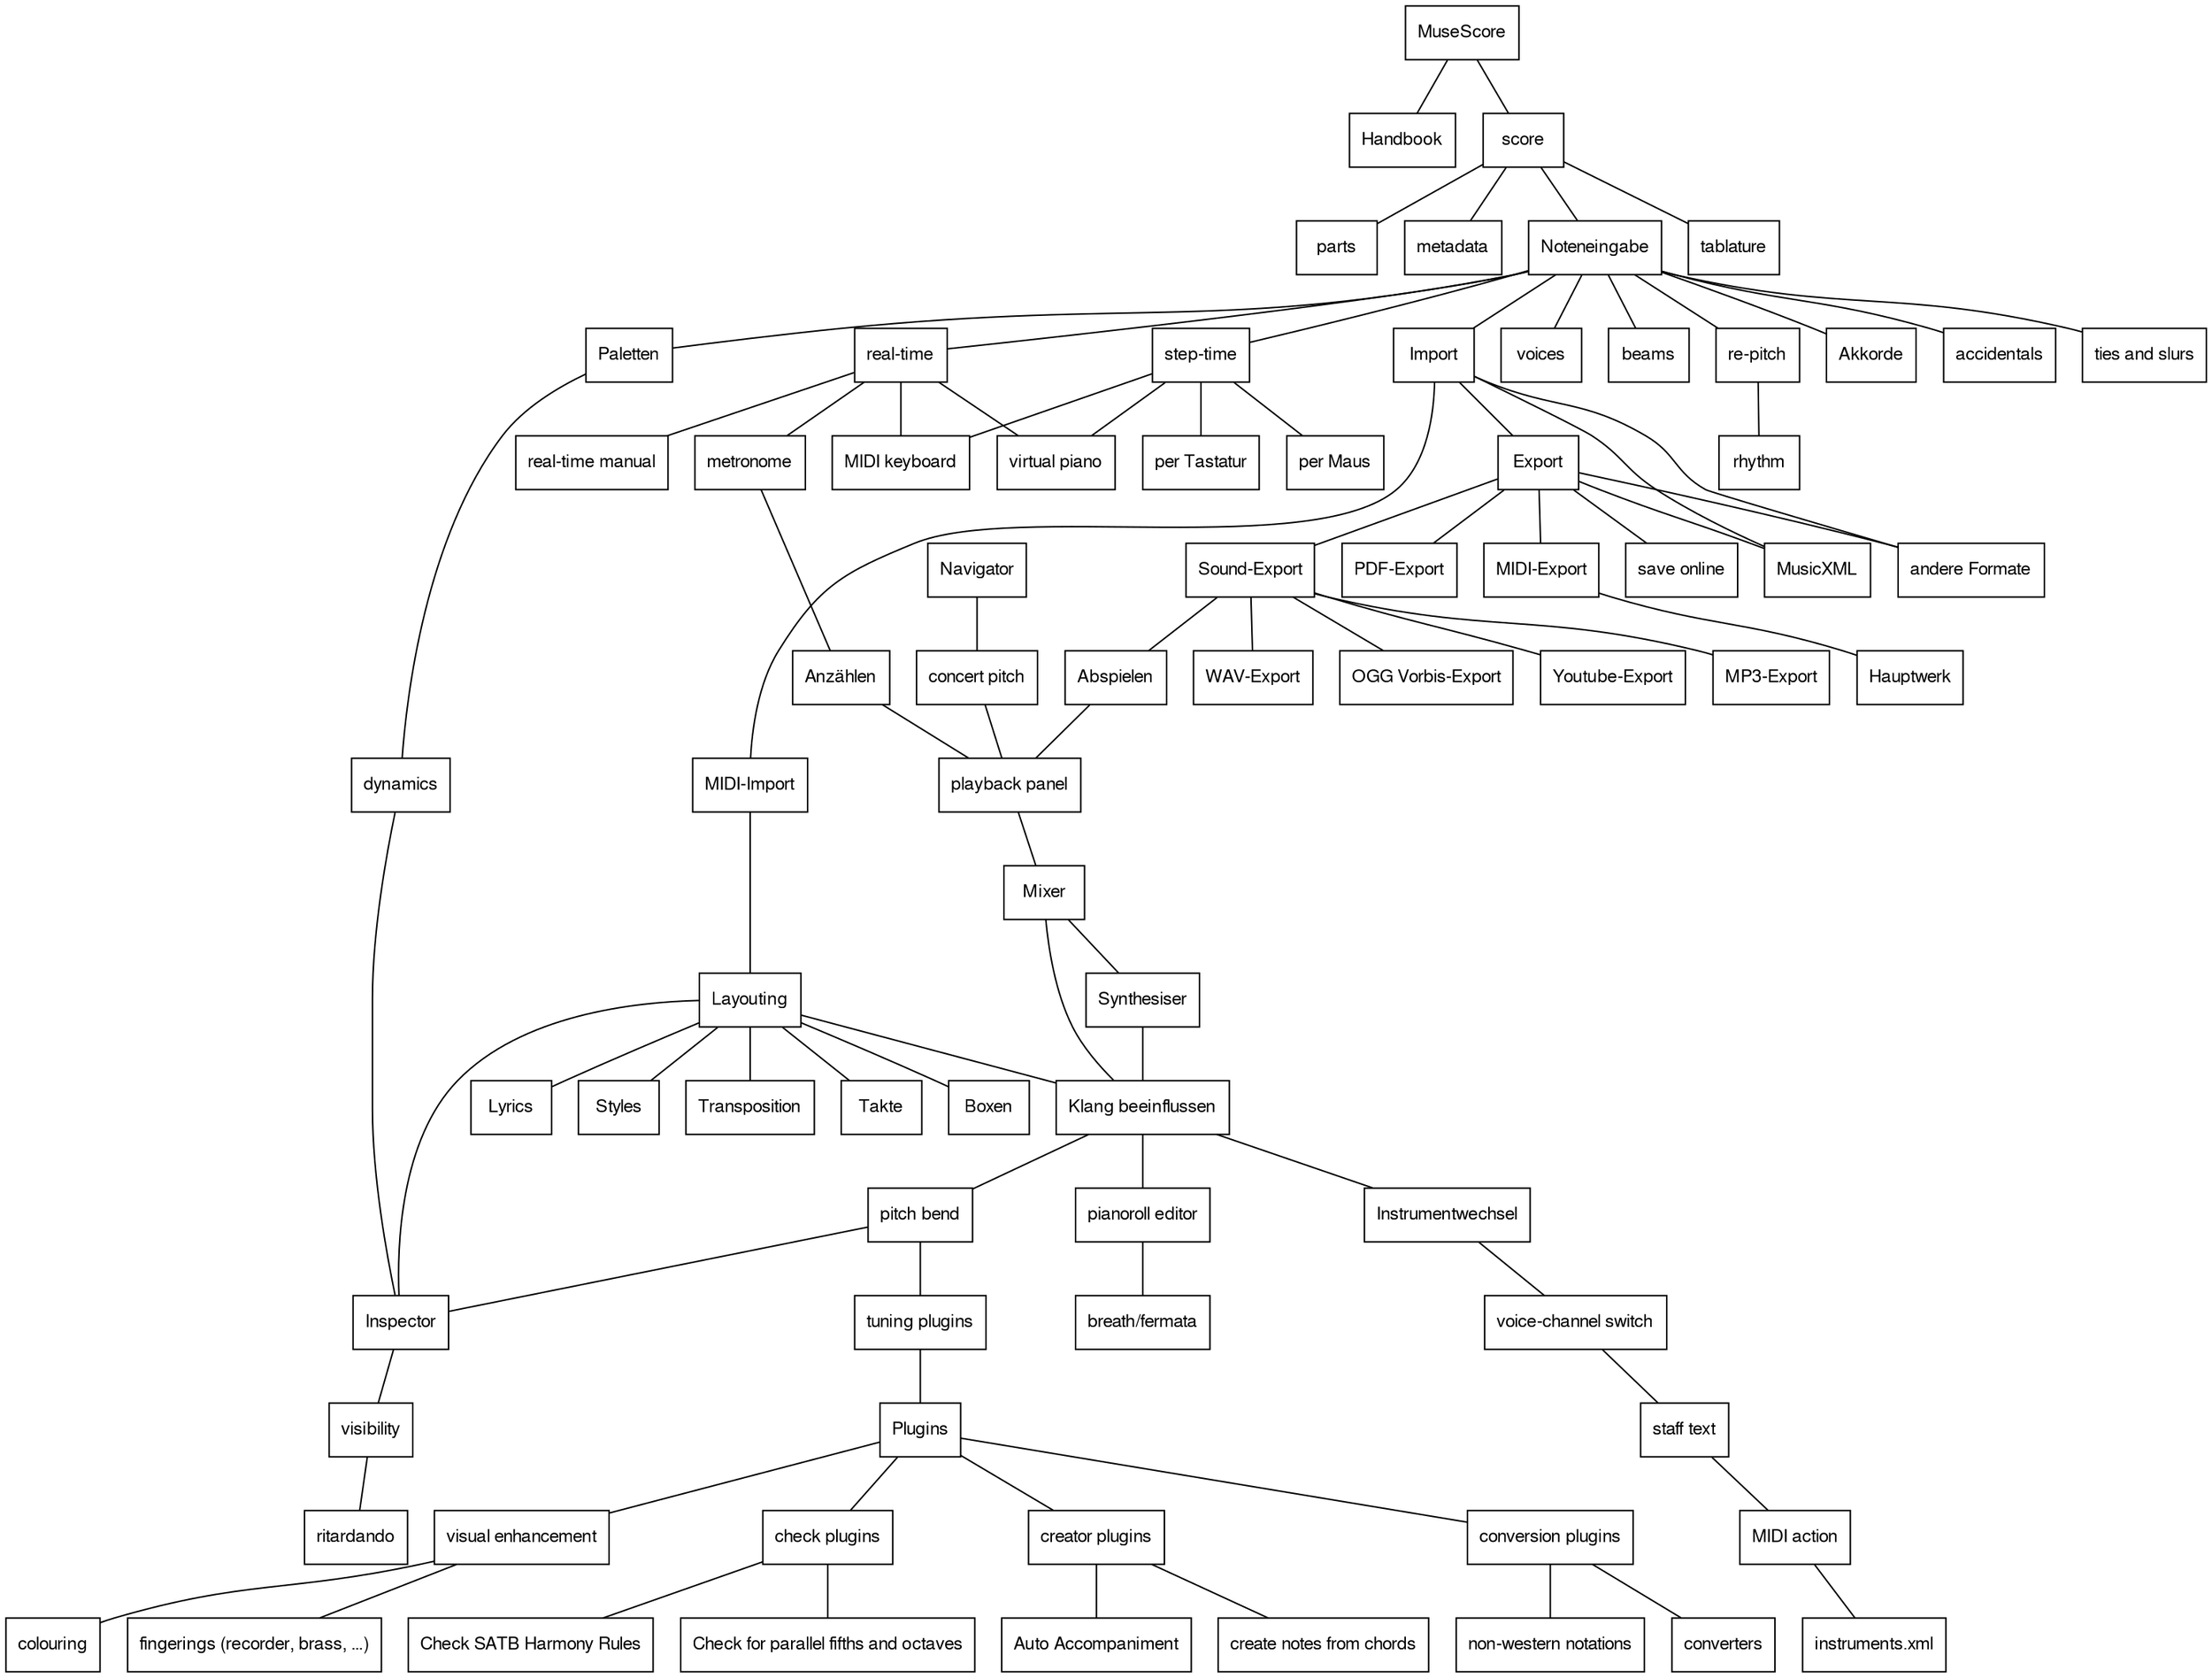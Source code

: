 # neato -Tpng mindmap.dot >mindmap.png && okular mindmap.png

strict graph "mindmap" {
	node [fontname="FreeSans" fontsize=12 shape=box];
	edge [fontname="FreeSans" fontsize=8];
	overlap=false;
	#splines=polyline;
	splines=true;
	esep="+10";

	"MuseScore" -- "Handbook";
	"MuseScore" -- "score" -- { "parts" "metadata" };
	"score" -- "Noteneingabe";
	"Noteneingabe" -- "Import";
	"Import" -- "Export";
	"Export" -- "PDF-Export";
	"Export" -- "Sound-Export";
	"Export" -- "save online";
	"Sound-Export" -- "MP3-Export";
	"Sound-Export" -- "WAV-Export";
	"Sound-Export" -- "OGG Vorbis-Export";
	"Sound-Export" -- "Youtube-Export";
	"Export" -- "MIDI-Export";
	"Sound-Export" -- "Abspielen";
	# https://musescore.org/en/node/270844
	"MIDI-Export" -- "Hauptwerk";
	"Abspielen" -- "playback panel" -- "Mixer" -- "Klang beeinflussen";
	"Klang beeinflussen" -- "pitch bend" -- "Inspector";
	"Klang beeinflussen" -- "pianoroll editor" -- "breath/fermata";
	"step-time" -- "per Tastatur";
	"step-time" -- "per Maus";
	"Import" -- "MIDI-Import" -- "Layouting";
	"Import" -- "MusicXML";
	"Import" -- "andere Formate";
	"Export" -- "MusicXML";
	"Export" -- "andere Formate";
	"Noteneingabe" -- { "voices" "beams" };
	"Noteneingabe" -- "step-time";
	"step-time" -- "virtual piano";
	"step-time" -- "MIDI keyboard";
	"Noteneingabe" -- "re-pitch";
	"re-pitch" -- "rhythm";
	"Noteneingabe" -- "real-time";
	"real-time" -- "virtual piano";
	"real-time" -- "MIDI keyboard";
	"real-time" -- "real-time manual";
	"real-time" -- "metronome";
	"metronome" -- "Anzählen" -- "playback panel";
	"Noteneingabe" -- "Akkorde";
	"Noteneingabe" -- "accidentals";
	"Noteneingabe" -- "Paletten";
	"Noteneingabe" -- "ties and slurs";
	"Paletten" -- "dynamics" -- "Inspector" -- "visibility" -- "ritardando";
	"Layouting" -- "Klang beeinflussen";
	"Layouting" -- "Styles";
	"Layouting" -- "Transposition";
	"Layouting" -- "Takte";
	"Layouting" -- "Boxen";
	"Layouting" -- "Lyrics";
	"Layouting" -- "Inspector";
	"Navigator" -- "concert pitch" -- "playback panel";
	"score" -- "tablature";
	"Mixer" -- "Synthesiser" -- "Klang beeinflussen";
	# https://musescore.org/en/developers-handbook/references/instruments.xml-documentation#midi-action
	"Klang beeinflussen" -- "Instrumentwechsel" -- "voice-channel switch" -- "staff text" -- "MIDI action" -- "instruments.xml";
	"pitch bend" -- "tuning plugins" -- "Plugins" -- { "check plugins" "creator plugins" "conversion plugins" "visual enhancement" };
	"check plugins" -- { "Check for parallel fifths and octaves" "Check SATB Harmony Rules" };
	"creator plugins" -- { "create notes from chords" "Auto Accompaniment" };
	"conversion plugins" -- { "converters" "non-western notations" };
	"visual enhancement" -- { "fingerings (recorder, brass, …)" "colouring" };
}
